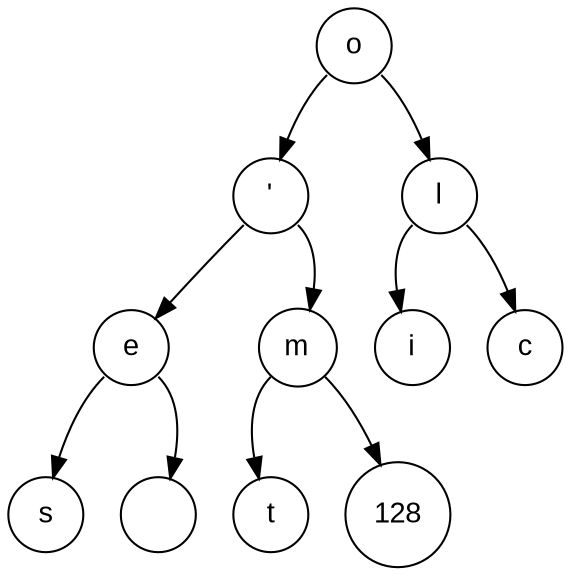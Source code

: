 digraph POT_test {
node [fontname="Arial", shape="circle", width=0.5];
111 [label = "o"]
111:sw -> 39
111:se -> 108
39 [label = "'"]
39:sw -> 101
39:se -> 109
101 [label = "e"]
101:sw -> 115
101:se -> 32
115 [label = "s"]
32 [label = " "]
109 [label = "m"]
109:sw -> 116
109:se -> 128
116 [label = "t"]
128 [label = "128"]
108 [label = "l"]
108:sw -> 105
108:se -> 99
105 [label = "i"]
99 [label = "c"]
}
